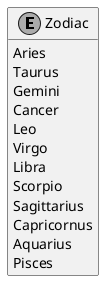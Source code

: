 ﻿@startuml
skinparam monochrome true
hide empty members

enum Zodiac {
    Aries
    Taurus
    Gemini
    Cancer
    Leo
    Virgo
    Libra
    Scorpio
    Sagittarius
    Capricornus
    Aquarius
    Pisces
}

@enduml
